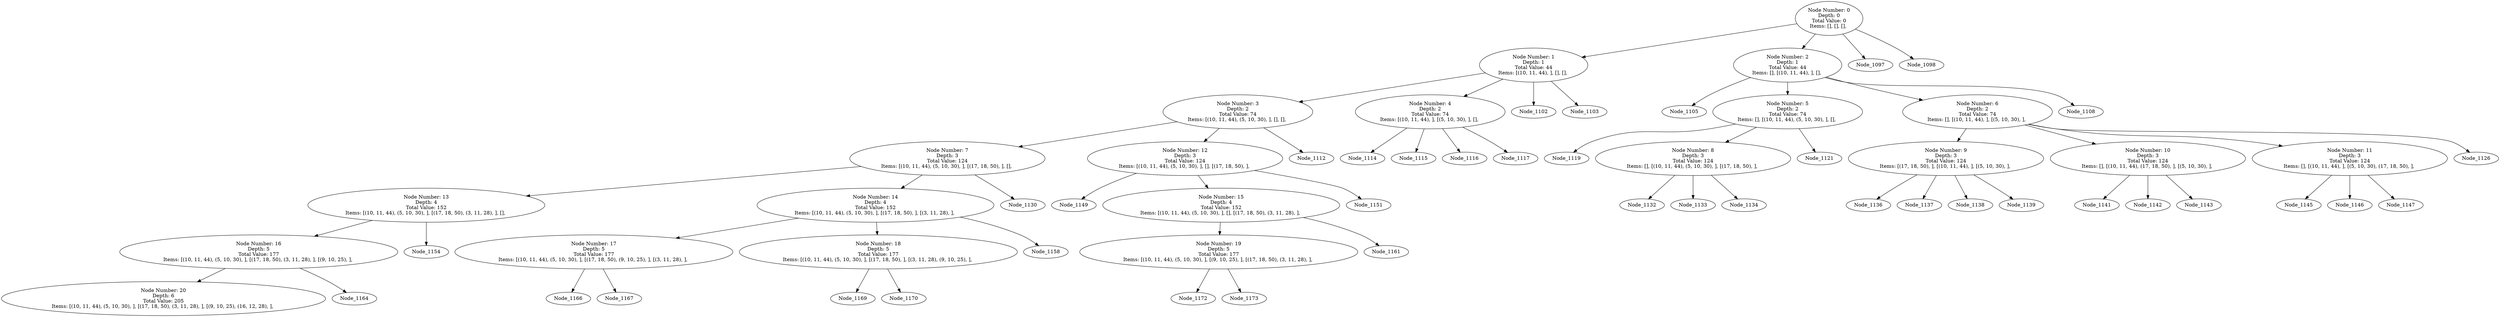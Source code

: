 digraph G {
  Node_1093 [label="Node Number: 0\nDepth: 0\nTotal Value: 0\nItems: [], [], [], "];
  Node_1093 -> Node_1095;
  Node_1093 -> Node_1096;
  Node_1093 -> Node_1097;
  Node_1093 -> Node_1098;
  Node_1095 [label="Node Number: 1\nDepth: 1\nTotal Value: 44\nItems: [(10, 11, 44), ], [], [], "];
  Node_1095 -> Node_1100;
  Node_1095 -> Node_1101;
  Node_1095 -> Node_1102;
  Node_1095 -> Node_1103;
  Node_1096 [label="Node Number: 2\nDepth: 1\nTotal Value: 44\nItems: [], [(10, 11, 44), ], [], "];
  Node_1096 -> Node_1105;
  Node_1096 -> Node_1106;
  Node_1096 -> Node_1107;
  Node_1096 -> Node_1108;
  Node_1100 [label="Node Number: 3\nDepth: 2\nTotal Value: 74\nItems: [(10, 11, 44), (5, 10, 30), ], [], [], "];
  Node_1100 -> Node_1110;
  Node_1100 -> Node_1111;
  Node_1100 -> Node_1112;
  Node_1101 [label="Node Number: 4\nDepth: 2\nTotal Value: 74\nItems: [(10, 11, 44), ], [(5, 10, 30), ], [], "];
  Node_1101 -> Node_1114;
  Node_1101 -> Node_1115;
  Node_1101 -> Node_1116;
  Node_1101 -> Node_1117;
  Node_1106 [label="Node Number: 5\nDepth: 2\nTotal Value: 74\nItems: [], [(10, 11, 44), (5, 10, 30), ], [], "];
  Node_1106 -> Node_1119;
  Node_1106 -> Node_1120;
  Node_1106 -> Node_1121;
  Node_1107 [label="Node Number: 6\nDepth: 2\nTotal Value: 74\nItems: [], [(10, 11, 44), ], [(5, 10, 30), ], "];
  Node_1107 -> Node_1123;
  Node_1107 -> Node_1124;
  Node_1107 -> Node_1125;
  Node_1107 -> Node_1126;
  Node_1110 [label="Node Number: 7\nDepth: 3\nTotal Value: 124\nItems: [(10, 11, 44), (5, 10, 30), ], [(17, 18, 50), ], [], "];
  Node_1110 -> Node_1128;
  Node_1110 -> Node_1129;
  Node_1110 -> Node_1130;
  Node_1120 [label="Node Number: 8\nDepth: 3\nTotal Value: 124\nItems: [], [(10, 11, 44), (5, 10, 30), ], [(17, 18, 50), ], "];
  Node_1120 -> Node_1132;
  Node_1120 -> Node_1133;
  Node_1120 -> Node_1134;
  Node_1123 [label="Node Number: 9\nDepth: 3\nTotal Value: 124\nItems: [(17, 18, 50), ], [(10, 11, 44), ], [(5, 10, 30), ], "];
  Node_1123 -> Node_1136;
  Node_1123 -> Node_1137;
  Node_1123 -> Node_1138;
  Node_1123 -> Node_1139;
  Node_1124 [label="Node Number: 10\nDepth: 3\nTotal Value: 124\nItems: [], [(10, 11, 44), (17, 18, 50), ], [(5, 10, 30), ], "];
  Node_1124 -> Node_1141;
  Node_1124 -> Node_1142;
  Node_1124 -> Node_1143;
  Node_1125 [label="Node Number: 11\nDepth: 3\nTotal Value: 124\nItems: [], [(10, 11, 44), ], [(5, 10, 30), (17, 18, 50), ], "];
  Node_1125 -> Node_1145;
  Node_1125 -> Node_1146;
  Node_1125 -> Node_1147;
  Node_1111 [label="Node Number: 12\nDepth: 3\nTotal Value: 124\nItems: [(10, 11, 44), (5, 10, 30), ], [], [(17, 18, 50), ], "];
  Node_1111 -> Node_1149;
  Node_1111 -> Node_1150;
  Node_1111 -> Node_1151;
  Node_1128 [label="Node Number: 13\nDepth: 4\nTotal Value: 152\nItems: [(10, 11, 44), (5, 10, 30), ], [(17, 18, 50), (3, 11, 28), ], [], "];
  Node_1128 -> Node_1153;
  Node_1128 -> Node_1154;
  Node_1129 [label="Node Number: 14\nDepth: 4\nTotal Value: 152\nItems: [(10, 11, 44), (5, 10, 30), ], [(17, 18, 50), ], [(3, 11, 28), ], "];
  Node_1129 -> Node_1156;
  Node_1129 -> Node_1157;
  Node_1129 -> Node_1158;
  Node_1150 [label="Node Number: 15\nDepth: 4\nTotal Value: 152\nItems: [(10, 11, 44), (5, 10, 30), ], [], [(17, 18, 50), (3, 11, 28), ], "];
  Node_1150 -> Node_1160;
  Node_1150 -> Node_1161;
  Node_1153 [label="Node Number: 16\nDepth: 5\nTotal Value: 177\nItems: [(10, 11, 44), (5, 10, 30), ], [(17, 18, 50), (3, 11, 28), ], [(9, 10, 25), ], "];
  Node_1153 -> Node_1163;
  Node_1153 -> Node_1164;
  Node_1156 [label="Node Number: 17\nDepth: 5\nTotal Value: 177\nItems: [(10, 11, 44), (5, 10, 30), ], [(17, 18, 50), (9, 10, 25), ], [(3, 11, 28), ], "];
  Node_1156 -> Node_1166;
  Node_1156 -> Node_1167;
  Node_1157 [label="Node Number: 18\nDepth: 5\nTotal Value: 177\nItems: [(10, 11, 44), (5, 10, 30), ], [(17, 18, 50), ], [(3, 11, 28), (9, 10, 25), ], "];
  Node_1157 -> Node_1169;
  Node_1157 -> Node_1170;
  Node_1160 [label="Node Number: 19\nDepth: 5\nTotal Value: 177\nItems: [(10, 11, 44), (5, 10, 30), ], [(9, 10, 25), ], [(17, 18, 50), (3, 11, 28), ], "];
  Node_1160 -> Node_1172;
  Node_1160 -> Node_1173;
  Node_1163 [label="Node Number: 20\nDepth: 6\nTotal Value: 205\nItems: [(10, 11, 44), (5, 10, 30), ], [(17, 18, 50), (3, 11, 28), ], [(9, 10, 25), (16, 12, 28), ], "];
}
